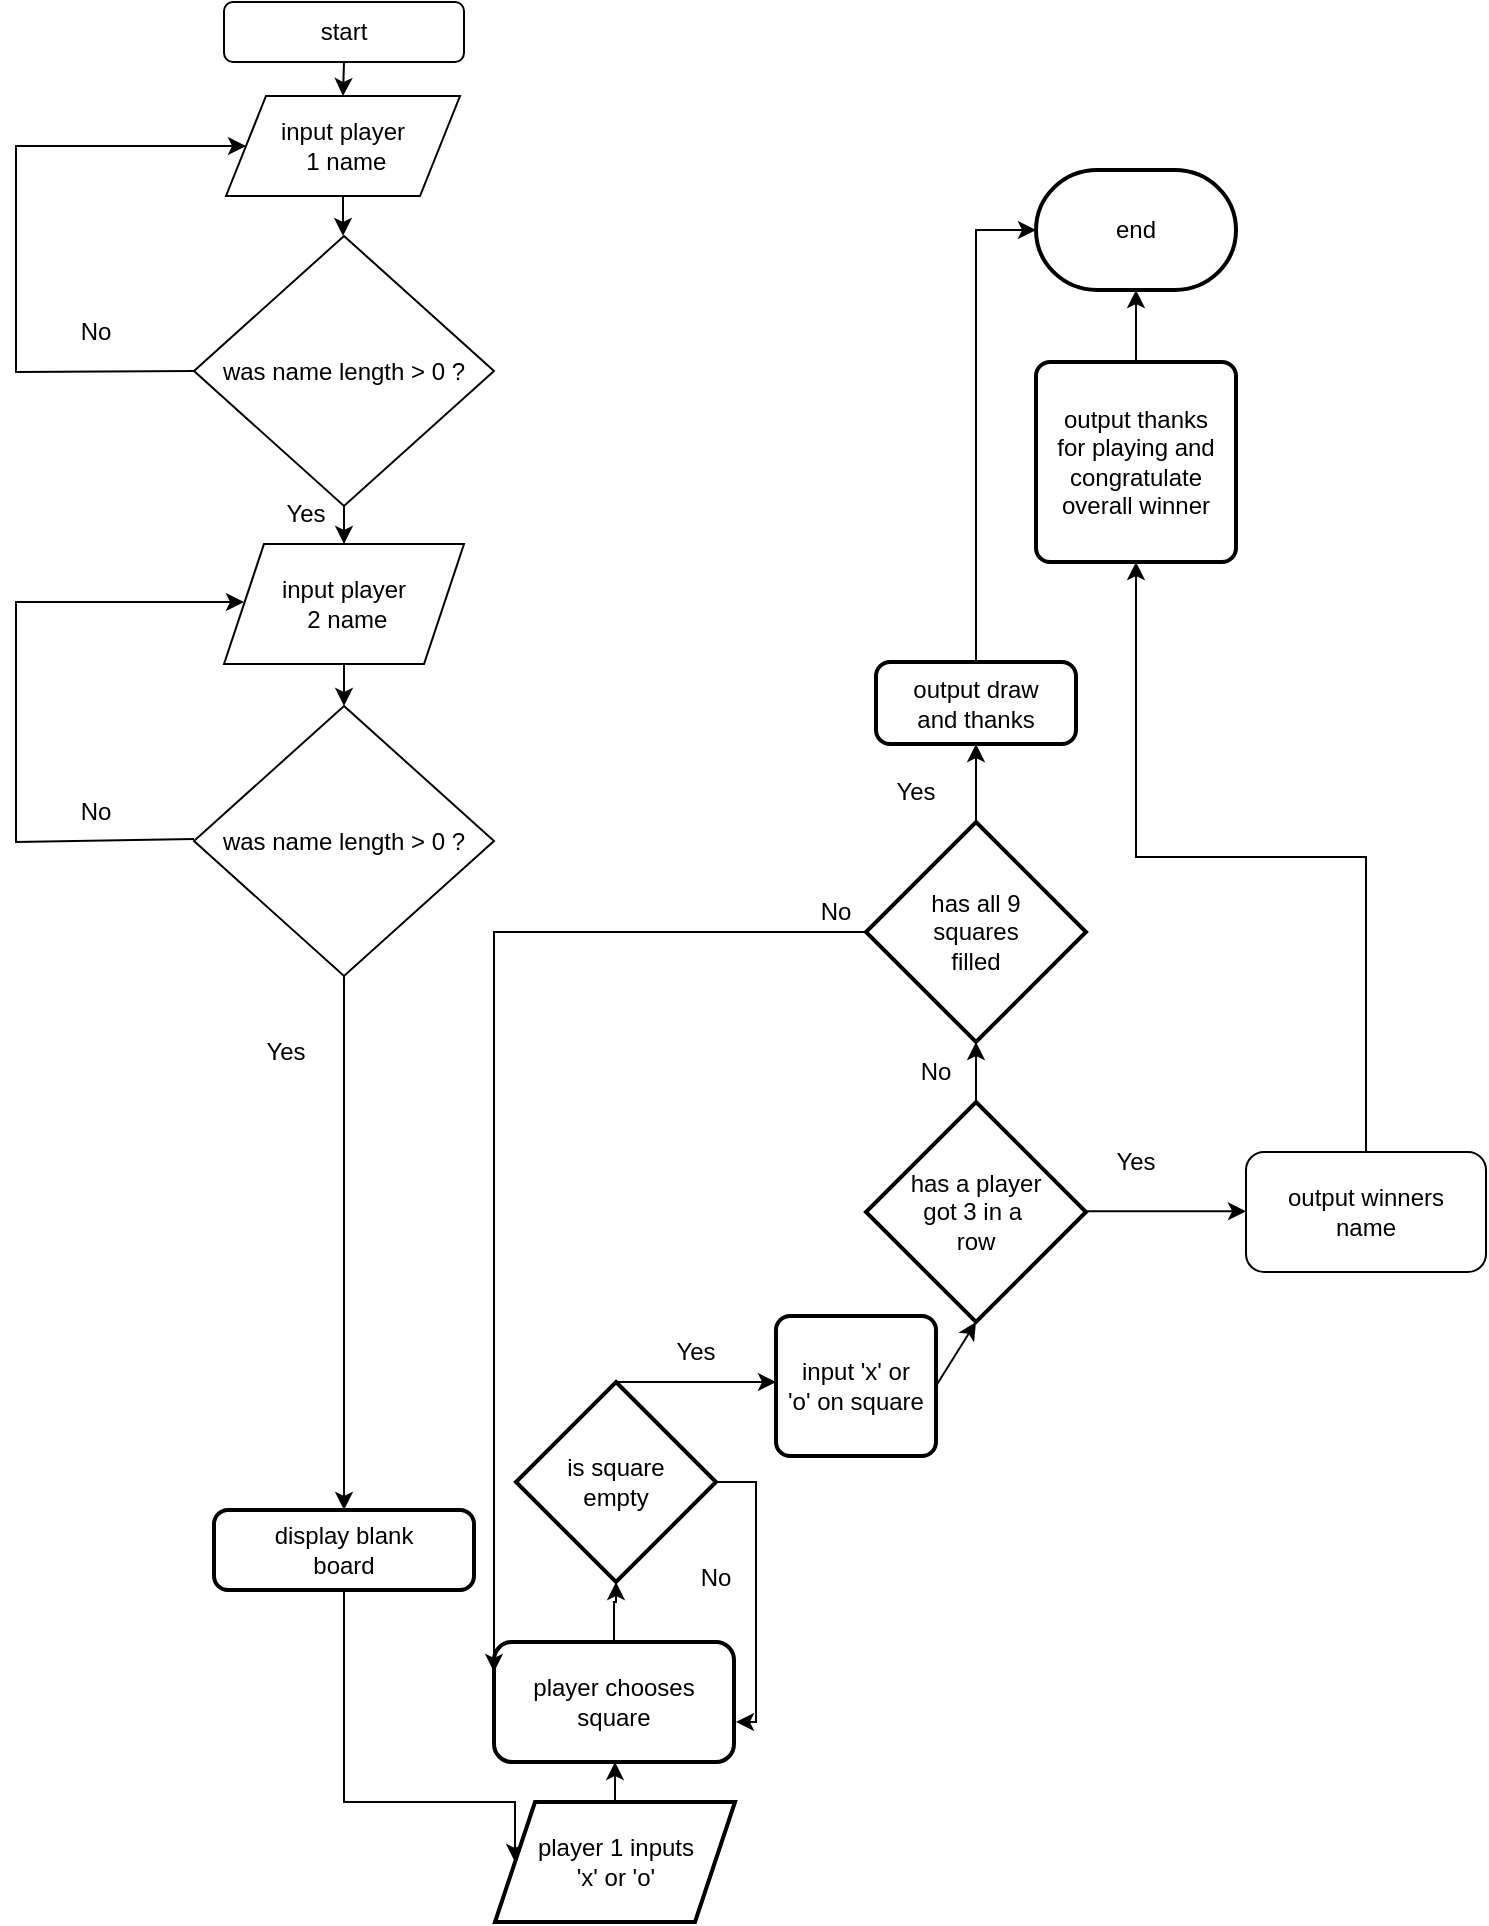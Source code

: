 <mxfile version="22.0.8" type="onedrive">
  <diagram id="C5RBs43oDa-KdzZeNtuy" name="Page-1">
    <mxGraphModel grid="1" page="1" gridSize="10" guides="1" tooltips="1" connect="1" arrows="1" fold="1" pageScale="1" pageWidth="827" pageHeight="1169" math="0" shadow="0">
      <root>
        <mxCell id="WIyWlLk6GJQsqaUBKTNV-0" />
        <mxCell id="WIyWlLk6GJQsqaUBKTNV-1" parent="WIyWlLk6GJQsqaUBKTNV-0" />
        <mxCell id="WIyWlLk6GJQsqaUBKTNV-3" value="start" style="rounded=1;whiteSpace=wrap;html=1;fontSize=12;glass=0;strokeWidth=1;shadow=0;" vertex="1" parent="WIyWlLk6GJQsqaUBKTNV-1">
          <mxGeometry x="184" y="20" width="120" height="30" as="geometry" />
        </mxCell>
        <mxCell id="TI4QEEks9tS9gaaD0Dst-12" value="" style="edgeStyle=orthogonalEdgeStyle;rounded=0;orthogonalLoop=1;jettySize=auto;html=1;" edge="1" parent="WIyWlLk6GJQsqaUBKTNV-1" source="TI4QEEks9tS9gaaD0Dst-0" target="TI4QEEks9tS9gaaD0Dst-11">
          <mxGeometry relative="1" as="geometry" />
        </mxCell>
        <mxCell id="TI4QEEks9tS9gaaD0Dst-0" value="input player&lt;br&gt;&amp;nbsp;1 name" style="shape=parallelogram;perimeter=parallelogramPerimeter;whiteSpace=wrap;html=1;fixedSize=1;" vertex="1" parent="WIyWlLk6GJQsqaUBKTNV-1">
          <mxGeometry x="185" y="67" width="117" height="50" as="geometry" />
        </mxCell>
        <mxCell id="TI4QEEks9tS9gaaD0Dst-32" value="" style="edgeStyle=orthogonalEdgeStyle;rounded=0;orthogonalLoop=1;jettySize=auto;html=1;entryX=0;entryY=0.5;entryDx=0;entryDy=0;exitX=0.5;exitY=1;exitDx=0;exitDy=0;" edge="1" parent="WIyWlLk6GJQsqaUBKTNV-1" source="TI4QEEks9tS9gaaD0Dst-6" target="TI4QEEks9tS9gaaD0Dst-40">
          <mxGeometry relative="1" as="geometry">
            <mxPoint x="244.5" y="844" as="targetPoint" />
            <Array as="points">
              <mxPoint x="244" y="920" />
              <mxPoint x="330" y="920" />
            </Array>
          </mxGeometry>
        </mxCell>
        <mxCell id="TI4QEEks9tS9gaaD0Dst-6" value="display blank&lt;br&gt;board" style="rounded=1;whiteSpace=wrap;html=1;absoluteArcSize=1;arcSize=14;strokeWidth=2;" vertex="1" parent="WIyWlLk6GJQsqaUBKTNV-1">
          <mxGeometry x="179" y="774" width="130" height="40" as="geometry" />
        </mxCell>
        <mxCell id="TI4QEEks9tS9gaaD0Dst-19" value="" style="edgeStyle=orthogonalEdgeStyle;rounded=0;orthogonalLoop=1;jettySize=auto;html=1;" edge="1" parent="WIyWlLk6GJQsqaUBKTNV-1" source="TI4QEEks9tS9gaaD0Dst-11" target="TI4QEEks9tS9gaaD0Dst-18">
          <mxGeometry relative="1" as="geometry" />
        </mxCell>
        <mxCell id="TI4QEEks9tS9gaaD0Dst-11" value="was name length &amp;gt; 0 ?" style="rhombus;whiteSpace=wrap;html=1;" vertex="1" parent="WIyWlLk6GJQsqaUBKTNV-1">
          <mxGeometry x="169" y="137" width="150" height="135" as="geometry" />
        </mxCell>
        <mxCell id="TI4QEEks9tS9gaaD0Dst-13" value="Yes" style="text;html=1;strokeColor=none;fillColor=none;align=center;verticalAlign=middle;whiteSpace=wrap;rounded=0;" vertex="1" parent="WIyWlLk6GJQsqaUBKTNV-1">
          <mxGeometry x="240" y="305" width="60" height="30" as="geometry" />
        </mxCell>
        <mxCell id="TI4QEEks9tS9gaaD0Dst-15" value="No" style="text;html=1;strokeColor=none;fillColor=none;align=center;verticalAlign=middle;whiteSpace=wrap;rounded=0;" vertex="1" parent="WIyWlLk6GJQsqaUBKTNV-1">
          <mxGeometry x="90" y="170" width="60" height="30" as="geometry" />
        </mxCell>
        <mxCell id="TI4QEEks9tS9gaaD0Dst-17" value="" style="endArrow=classic;html=1;rounded=0;exitX=0;exitY=0.5;exitDx=0;exitDy=0;entryX=0;entryY=0.5;entryDx=0;entryDy=0;" edge="1" parent="WIyWlLk6GJQsqaUBKTNV-1" source="TI4QEEks9tS9gaaD0Dst-11" target="TI4QEEks9tS9gaaD0Dst-0">
          <mxGeometry width="50" height="50" relative="1" as="geometry">
            <mxPoint x="310" y="280" as="sourcePoint" />
            <mxPoint x="360" y="230" as="targetPoint" />
            <Array as="points">
              <mxPoint x="80" y="205" />
              <mxPoint x="80" y="92" />
            </Array>
          </mxGeometry>
        </mxCell>
        <mxCell id="TI4QEEks9tS9gaaD0Dst-22" value="" style="edgeStyle=orthogonalEdgeStyle;rounded=0;orthogonalLoop=1;jettySize=auto;html=1;" edge="1" parent="WIyWlLk6GJQsqaUBKTNV-1" source="TI4QEEks9tS9gaaD0Dst-18" target="TI4QEEks9tS9gaaD0Dst-21">
          <mxGeometry relative="1" as="geometry" />
        </mxCell>
        <mxCell id="TI4QEEks9tS9gaaD0Dst-18" value="input player&lt;br&gt;&amp;nbsp;2 name" style="shape=parallelogram;perimeter=parallelogramPerimeter;whiteSpace=wrap;html=1;fixedSize=1;" vertex="1" parent="WIyWlLk6GJQsqaUBKTNV-1">
          <mxGeometry x="184" y="291" width="120" height="60" as="geometry" />
        </mxCell>
        <mxCell id="BwXsAqAlFmVmbOzfPT53-0" style="edgeStyle=orthogonalEdgeStyle;rounded=0;orthogonalLoop=1;jettySize=auto;html=1;exitX=0.5;exitY=1;exitDx=0;exitDy=0;entryX=0.5;entryY=0;entryDx=0;entryDy=0;" edge="1" parent="WIyWlLk6GJQsqaUBKTNV-1" source="TI4QEEks9tS9gaaD0Dst-21" target="TI4QEEks9tS9gaaD0Dst-6">
          <mxGeometry relative="1" as="geometry" />
        </mxCell>
        <mxCell id="TI4QEEks9tS9gaaD0Dst-21" value="was name length &amp;gt; 0 ?" style="rhombus;whiteSpace=wrap;html=1;" vertex="1" parent="WIyWlLk6GJQsqaUBKTNV-1">
          <mxGeometry x="169" y="372" width="150" height="135" as="geometry" />
        </mxCell>
        <mxCell id="TI4QEEks9tS9gaaD0Dst-23" value="" style="endArrow=classic;html=1;rounded=0;exitX=0;exitY=0.5;exitDx=0;exitDy=0;entryX=0;entryY=0.5;entryDx=0;entryDy=0;" edge="1" parent="WIyWlLk6GJQsqaUBKTNV-1">
          <mxGeometry width="50" height="50" relative="1" as="geometry">
            <mxPoint x="169" y="438.5" as="sourcePoint" />
            <mxPoint x="194" y="320" as="targetPoint" />
            <Array as="points">
              <mxPoint x="80" y="440" />
              <mxPoint x="80" y="320" />
            </Array>
          </mxGeometry>
        </mxCell>
        <mxCell id="TI4QEEks9tS9gaaD0Dst-24" value="No" style="text;html=1;strokeColor=none;fillColor=none;align=center;verticalAlign=middle;whiteSpace=wrap;rounded=0;" vertex="1" parent="WIyWlLk6GJQsqaUBKTNV-1">
          <mxGeometry x="90" y="410" width="60" height="30" as="geometry" />
        </mxCell>
        <mxCell id="TI4QEEks9tS9gaaD0Dst-49" value="" style="edgeStyle=orthogonalEdgeStyle;rounded=0;orthogonalLoop=1;jettySize=auto;html=1;" edge="1" parent="WIyWlLk6GJQsqaUBKTNV-1" source="TI4QEEks9tS9gaaD0Dst-40" target="TI4QEEks9tS9gaaD0Dst-48">
          <mxGeometry relative="1" as="geometry" />
        </mxCell>
        <mxCell id="TI4QEEks9tS9gaaD0Dst-40" value="player 1 inputs&lt;br&gt;&#39;x&#39; or &#39;o&#39;" style="shape=parallelogram;perimeter=parallelogramPerimeter;whiteSpace=wrap;html=1;fixedSize=1;strokeWidth=2;" vertex="1" parent="WIyWlLk6GJQsqaUBKTNV-1">
          <mxGeometry x="319.5" y="920" width="120" height="60" as="geometry" />
        </mxCell>
        <mxCell id="TI4QEEks9tS9gaaD0Dst-54" value="" style="edgeStyle=orthogonalEdgeStyle;rounded=0;orthogonalLoop=1;jettySize=auto;html=1;" edge="1" parent="WIyWlLk6GJQsqaUBKTNV-1" source="TI4QEEks9tS9gaaD0Dst-48" target="TI4QEEks9tS9gaaD0Dst-53">
          <mxGeometry relative="1" as="geometry" />
        </mxCell>
        <mxCell id="TI4QEEks9tS9gaaD0Dst-48" value="player chooses&lt;br&gt;square" style="rounded=1;whiteSpace=wrap;html=1;strokeWidth=2;" vertex="1" parent="WIyWlLk6GJQsqaUBKTNV-1">
          <mxGeometry x="319" y="840" width="120" height="60" as="geometry" />
        </mxCell>
        <mxCell id="TI4QEEks9tS9gaaD0Dst-55" style="edgeStyle=orthogonalEdgeStyle;rounded=0;orthogonalLoop=1;jettySize=auto;html=1;exitX=1;exitY=0.5;exitDx=0;exitDy=0;exitPerimeter=0;" edge="1" parent="WIyWlLk6GJQsqaUBKTNV-1" source="TI4QEEks9tS9gaaD0Dst-53">
          <mxGeometry relative="1" as="geometry">
            <mxPoint x="440" y="880" as="targetPoint" />
            <Array as="points">
              <mxPoint x="450" y="760" />
              <mxPoint x="450" y="880" />
            </Array>
          </mxGeometry>
        </mxCell>
        <mxCell id="TI4QEEks9tS9gaaD0Dst-53" value="is square&lt;br&gt;empty" style="strokeWidth=2;html=1;shape=mxgraph.flowchart.decision;whiteSpace=wrap;" vertex="1" parent="WIyWlLk6GJQsqaUBKTNV-1">
          <mxGeometry x="330" y="710" width="100" height="100" as="geometry" />
        </mxCell>
        <mxCell id="TI4QEEks9tS9gaaD0Dst-56" value="No" style="text;html=1;strokeColor=none;fillColor=none;align=center;verticalAlign=middle;whiteSpace=wrap;rounded=0;" vertex="1" parent="WIyWlLk6GJQsqaUBKTNV-1">
          <mxGeometry x="400" y="793" width="60" height="30" as="geometry" />
        </mxCell>
        <mxCell id="TI4QEEks9tS9gaaD0Dst-72" value="" style="edgeStyle=orthogonalEdgeStyle;rounded=0;orthogonalLoop=1;jettySize=auto;html=1;" edge="1" parent="WIyWlLk6GJQsqaUBKTNV-1">
          <mxGeometry relative="1" as="geometry">
            <mxPoint x="540" y="620" as="sourcePoint" />
            <mxPoint x="540" y="620" as="targetPoint" />
          </mxGeometry>
        </mxCell>
        <mxCell id="TI4QEEks9tS9gaaD0Dst-65" value="Yes" style="text;html=1;strokeColor=none;fillColor=none;align=center;verticalAlign=middle;whiteSpace=wrap;rounded=0;" vertex="1" parent="WIyWlLk6GJQsqaUBKTNV-1">
          <mxGeometry x="390" y="680" width="60" height="30" as="geometry" />
        </mxCell>
        <mxCell id="TI4QEEks9tS9gaaD0Dst-67" value="" style="endArrow=classic;html=1;rounded=0;exitX=0.5;exitY=1;exitDx=0;exitDy=0;entryX=0.5;entryY=0;entryDx=0;entryDy=0;" edge="1" parent="WIyWlLk6GJQsqaUBKTNV-1" source="WIyWlLk6GJQsqaUBKTNV-3" target="TI4QEEks9tS9gaaD0Dst-0">
          <mxGeometry width="50" height="50" relative="1" as="geometry">
            <mxPoint x="490" y="260" as="sourcePoint" />
            <mxPoint x="540" y="210" as="targetPoint" />
          </mxGeometry>
        </mxCell>
        <mxCell id="TI4QEEks9tS9gaaD0Dst-70" value="" style="endArrow=classic;html=1;rounded=0;exitX=0.5;exitY=0;exitDx=0;exitDy=0;exitPerimeter=0;" edge="1" parent="WIyWlLk6GJQsqaUBKTNV-1" source="TI4QEEks9tS9gaaD0Dst-53">
          <mxGeometry width="50" height="50" relative="1" as="geometry">
            <mxPoint x="490" y="860" as="sourcePoint" />
            <mxPoint x="460" y="710" as="targetPoint" />
          </mxGeometry>
        </mxCell>
        <mxCell id="TI4QEEks9tS9gaaD0Dst-90" value="" style="edgeStyle=orthogonalEdgeStyle;rounded=0;orthogonalLoop=1;jettySize=auto;html=1;" edge="1" parent="WIyWlLk6GJQsqaUBKTNV-1" source="TI4QEEks9tS9gaaD0Dst-75" target="TI4QEEks9tS9gaaD0Dst-88">
          <mxGeometry relative="1" as="geometry" />
        </mxCell>
        <mxCell id="TI4QEEks9tS9gaaD0Dst-75" value="has a player&lt;br&gt;got 3 in a&amp;nbsp;&lt;br&gt;row" style="strokeWidth=2;html=1;shape=mxgraph.flowchart.decision;whiteSpace=wrap;" vertex="1" parent="WIyWlLk6GJQsqaUBKTNV-1">
          <mxGeometry x="505" y="570" width="110" height="110" as="geometry" />
        </mxCell>
        <mxCell id="TI4QEEks9tS9gaaD0Dst-110" value="" style="edgeStyle=orthogonalEdgeStyle;rounded=0;orthogonalLoop=1;jettySize=auto;html=1;entryX=0;entryY=0.25;entryDx=0;entryDy=0;" edge="1" parent="WIyWlLk6GJQsqaUBKTNV-1" source="TI4QEEks9tS9gaaD0Dst-88" target="TI4QEEks9tS9gaaD0Dst-48">
          <mxGeometry relative="1" as="geometry">
            <mxPoint x="440" y="555" as="targetPoint" />
            <Array as="points">
              <mxPoint x="319" y="485" />
            </Array>
          </mxGeometry>
        </mxCell>
        <mxCell id="TI4QEEks9tS9gaaD0Dst-116" value="" style="edgeStyle=orthogonalEdgeStyle;rounded=0;orthogonalLoop=1;jettySize=auto;html=1;" edge="1" parent="WIyWlLk6GJQsqaUBKTNV-1" source="TI4QEEks9tS9gaaD0Dst-88" target="TI4QEEks9tS9gaaD0Dst-115">
          <mxGeometry relative="1" as="geometry" />
        </mxCell>
        <mxCell id="TI4QEEks9tS9gaaD0Dst-88" value="has all 9&lt;br&gt;squares&lt;br&gt;filled" style="strokeWidth=2;html=1;shape=mxgraph.flowchart.decision;whiteSpace=wrap;" vertex="1" parent="WIyWlLk6GJQsqaUBKTNV-1">
          <mxGeometry x="505" y="430" width="110" height="110" as="geometry" />
        </mxCell>
        <mxCell id="TI4QEEks9tS9gaaD0Dst-91" value="" style="endArrow=classic;html=1;rounded=0;" edge="1" parent="WIyWlLk6GJQsqaUBKTNV-1">
          <mxGeometry width="50" height="50" relative="1" as="geometry">
            <mxPoint x="615" y="624.68" as="sourcePoint" />
            <mxPoint x="695" y="624.68" as="targetPoint" />
          </mxGeometry>
        </mxCell>
        <mxCell id="TI4QEEks9tS9gaaD0Dst-92" value="No" style="text;html=1;strokeColor=none;fillColor=none;align=center;verticalAlign=middle;whiteSpace=wrap;rounded=0;" vertex="1" parent="WIyWlLk6GJQsqaUBKTNV-1">
          <mxGeometry x="510" y="540" width="60" height="30" as="geometry" />
        </mxCell>
        <mxCell id="TI4QEEks9tS9gaaD0Dst-93" value="Yes" style="text;html=1;strokeColor=none;fillColor=none;align=center;verticalAlign=middle;whiteSpace=wrap;rounded=0;" vertex="1" parent="WIyWlLk6GJQsqaUBKTNV-1">
          <mxGeometry x="610" y="585" width="60" height="30" as="geometry" />
        </mxCell>
        <mxCell id="BwXsAqAlFmVmbOzfPT53-2" style="edgeStyle=orthogonalEdgeStyle;rounded=0;orthogonalLoop=1;jettySize=auto;html=1;exitX=0.5;exitY=0;exitDx=0;exitDy=0;entryX=0.5;entryY=1;entryDx=0;entryDy=0;" edge="1" parent="WIyWlLk6GJQsqaUBKTNV-1" source="TI4QEEks9tS9gaaD0Dst-95" target="TI4QEEks9tS9gaaD0Dst-104">
          <mxGeometry relative="1" as="geometry" />
        </mxCell>
        <mxCell id="TI4QEEks9tS9gaaD0Dst-95" value="output winners&lt;br&gt;name" style="rounded=1;whiteSpace=wrap;html=1;" vertex="1" parent="WIyWlLk6GJQsqaUBKTNV-1">
          <mxGeometry x="695" y="595" width="120" height="60" as="geometry" />
        </mxCell>
        <mxCell id="TI4QEEks9tS9gaaD0Dst-102" value="end" style="strokeWidth=2;html=1;shape=mxgraph.flowchart.terminator;whiteSpace=wrap;" vertex="1" parent="WIyWlLk6GJQsqaUBKTNV-1">
          <mxGeometry x="590" y="104" width="100" height="60" as="geometry" />
        </mxCell>
        <mxCell id="TI4QEEks9tS9gaaD0Dst-106" value="" style="edgeStyle=orthogonalEdgeStyle;rounded=0;orthogonalLoop=1;jettySize=auto;html=1;" edge="1" parent="WIyWlLk6GJQsqaUBKTNV-1" source="TI4QEEks9tS9gaaD0Dst-104" target="TI4QEEks9tS9gaaD0Dst-102">
          <mxGeometry relative="1" as="geometry" />
        </mxCell>
        <mxCell id="TI4QEEks9tS9gaaD0Dst-104" value="output thanks&lt;br&gt;for playing and congratulate&lt;br&gt;overall winner" style="rounded=1;whiteSpace=wrap;html=1;absoluteArcSize=1;arcSize=14;strokeWidth=2;" vertex="1" parent="WIyWlLk6GJQsqaUBKTNV-1">
          <mxGeometry x="590" y="200" width="100" height="100" as="geometry" />
        </mxCell>
        <mxCell id="TI4QEEks9tS9gaaD0Dst-111" value="No" style="text;html=1;strokeColor=none;fillColor=none;align=center;verticalAlign=middle;whiteSpace=wrap;rounded=0;" vertex="1" parent="WIyWlLk6GJQsqaUBKTNV-1">
          <mxGeometry x="460" y="460" width="60" height="30" as="geometry" />
        </mxCell>
        <mxCell id="TI4QEEks9tS9gaaD0Dst-113" value="input &#39;x&#39; or&lt;br&gt;&#39;o&#39; on square" style="rounded=1;whiteSpace=wrap;html=1;absoluteArcSize=1;arcSize=14;strokeWidth=2;" vertex="1" parent="WIyWlLk6GJQsqaUBKTNV-1">
          <mxGeometry x="460" y="677" width="80" height="70" as="geometry" />
        </mxCell>
        <mxCell id="TI4QEEks9tS9gaaD0Dst-114" value="" style="endArrow=classic;html=1;rounded=0;exitX=1;exitY=0.5;exitDx=0;exitDy=0;entryX=0.5;entryY=1;entryDx=0;entryDy=0;entryPerimeter=0;" edge="1" parent="WIyWlLk6GJQsqaUBKTNV-1" source="TI4QEEks9tS9gaaD0Dst-113" target="TI4QEEks9tS9gaaD0Dst-75">
          <mxGeometry width="50" height="50" relative="1" as="geometry">
            <mxPoint x="480" y="810" as="sourcePoint" />
            <mxPoint x="560" y="712" as="targetPoint" />
          </mxGeometry>
        </mxCell>
        <mxCell id="TI4QEEks9tS9gaaD0Dst-118" value="" style="edgeStyle=orthogonalEdgeStyle;rounded=0;orthogonalLoop=1;jettySize=auto;html=1;entryX=0;entryY=0.5;entryDx=0;entryDy=0;entryPerimeter=0;" edge="1" parent="WIyWlLk6GJQsqaUBKTNV-1" source="TI4QEEks9tS9gaaD0Dst-115" target="TI4QEEks9tS9gaaD0Dst-102">
          <mxGeometry relative="1" as="geometry">
            <mxPoint x="474" y="370.5" as="targetPoint" />
          </mxGeometry>
        </mxCell>
        <mxCell id="TI4QEEks9tS9gaaD0Dst-115" value="output draw&lt;br&gt;and thanks" style="rounded=1;whiteSpace=wrap;html=1;absoluteArcSize=1;arcSize=14;strokeWidth=2;" vertex="1" parent="WIyWlLk6GJQsqaUBKTNV-1">
          <mxGeometry x="510" y="350" width="100" height="41" as="geometry" />
        </mxCell>
        <mxCell id="TI4QEEks9tS9gaaD0Dst-129" value="Yes" style="text;html=1;strokeColor=none;fillColor=none;align=center;verticalAlign=middle;whiteSpace=wrap;rounded=0;" vertex="1" parent="WIyWlLk6GJQsqaUBKTNV-1">
          <mxGeometry x="194.5" y="261" width="60" height="30" as="geometry" />
        </mxCell>
        <mxCell id="TI4QEEks9tS9gaaD0Dst-132" value="Yes" style="text;html=1;strokeColor=none;fillColor=none;align=center;verticalAlign=middle;whiteSpace=wrap;rounded=0;" vertex="1" parent="WIyWlLk6GJQsqaUBKTNV-1">
          <mxGeometry x="500" y="400" width="60" height="30" as="geometry" />
        </mxCell>
        <mxCell id="BwXsAqAlFmVmbOzfPT53-1" value="Yes" style="text;html=1;strokeColor=none;fillColor=none;align=center;verticalAlign=middle;whiteSpace=wrap;rounded=0;" vertex="1" parent="WIyWlLk6GJQsqaUBKTNV-1">
          <mxGeometry x="185" y="530" width="60" height="30" as="geometry" />
        </mxCell>
      </root>
    </mxGraphModel>
  </diagram>
</mxfile>
